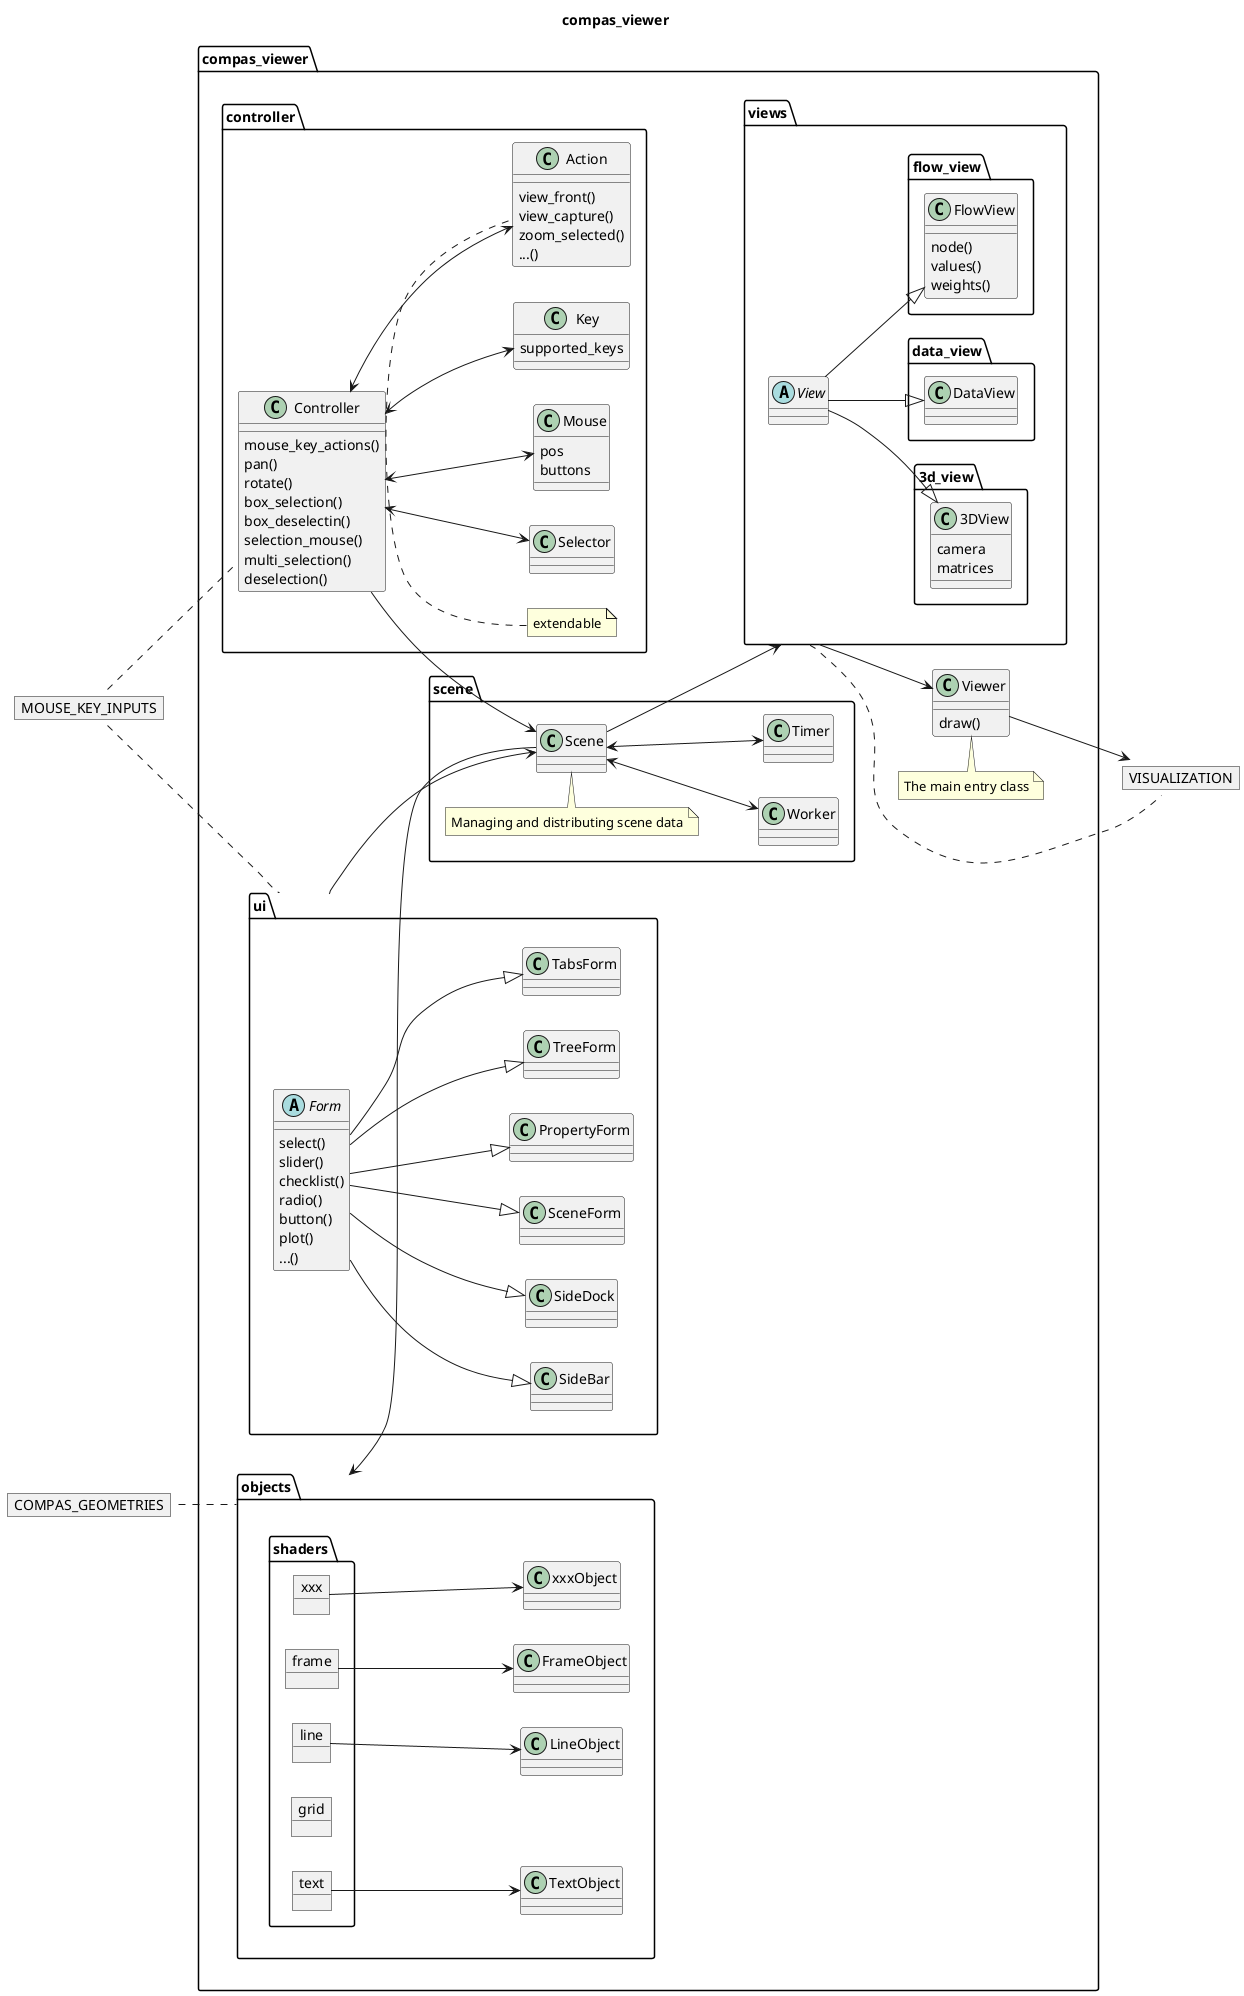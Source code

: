 @startuml
title compas_viewer
left to right direction
' skinparam linetype line
' Horizontal lines: -->, <--, <-->
' Vertical lines: ->, <-, <->


map MOUSE_KEY_INPUTS{
}
map VISUALIZATION{
}
map COMPAS_GEOMETRIES {

}
package compas_viewer{
    class Viewer{
        draw()
    }
    note top of Viewer : The main entry class
    package views{
        abstract class View{
        }
        package 3d_view{
            class 3DView{
                camera
                matrices
            }
        }
        package data_view{
            class DataView{

            }

        }
        package flow_view{
            class FlowView{
                node()
                values()
                weights()
            }
        }
        View --|> 3DView
        View --|> DataView
        View --|> FlowView
    }

    package controller{
        class Controller{
            mouse_key_actions()
            pan()
            rotate()
            box_selection()
            box_deselectin()
            selection_mouse()
            multi_selection()
            deselection()
        }
        class Action{
            view_front()
            view_capture()
            zoom_selected()
            ...()
        }
        note top of Action : extendable
        class Selector{
        }

        class Mouse{
            pos
            buttons
        }
        class Key{
            supported_keys
        }
    }

    package ui{
        abstract class Form{
            select()
            slider()
            checklist()
            radio()
            button()
            plot()
            ...()

        }
        Form --|> SceneForm
        Form --|> PropertyForm
        Form --|> TreeForm
        Form --|> TabsForm
        Form --|> SideBar
        Form --|> SideDock
    }

    package objects {
        class TextObject
        class LineObject
        class FrameObject
        class xxxObject
        package shaders{
            object text
            object line
            object frame
            object grid
            object xxx
        }
        text --> TextObject
        line --> LineObject
        frame --> FrameObject
        xxx --> xxxObject
    }

    package scene {
        class Scene {

        }
        note top of Scene : Managing and distributing scene data
        class Worker
        class Timer
    }

}
' MOUSE_KEY_INPUTS --> Viewer
' COMPAS_GEOMETRIES --> Viewer
Viewer --> VISUALIZATION
MOUSE_KEY_INPUTS .. Controller
MOUSE_KEY_INPUTS .. ui
COMPAS_GEOMETRIES .. objects
views .. VISUALIZATION

' Viewer --> Scene

' Viewer --> Controller
Controller <--> Action
Controller <--> Selector
Controller <--> Mouse
Controller <--> Key

Controller --> Scene
Scene <--> Worker
Scene <--> Timer


' Viewer --> objects
objects <--Scene

Scene --> views
views --> Viewer

' Viewer -> ui
ui --> Scene

@enduml
